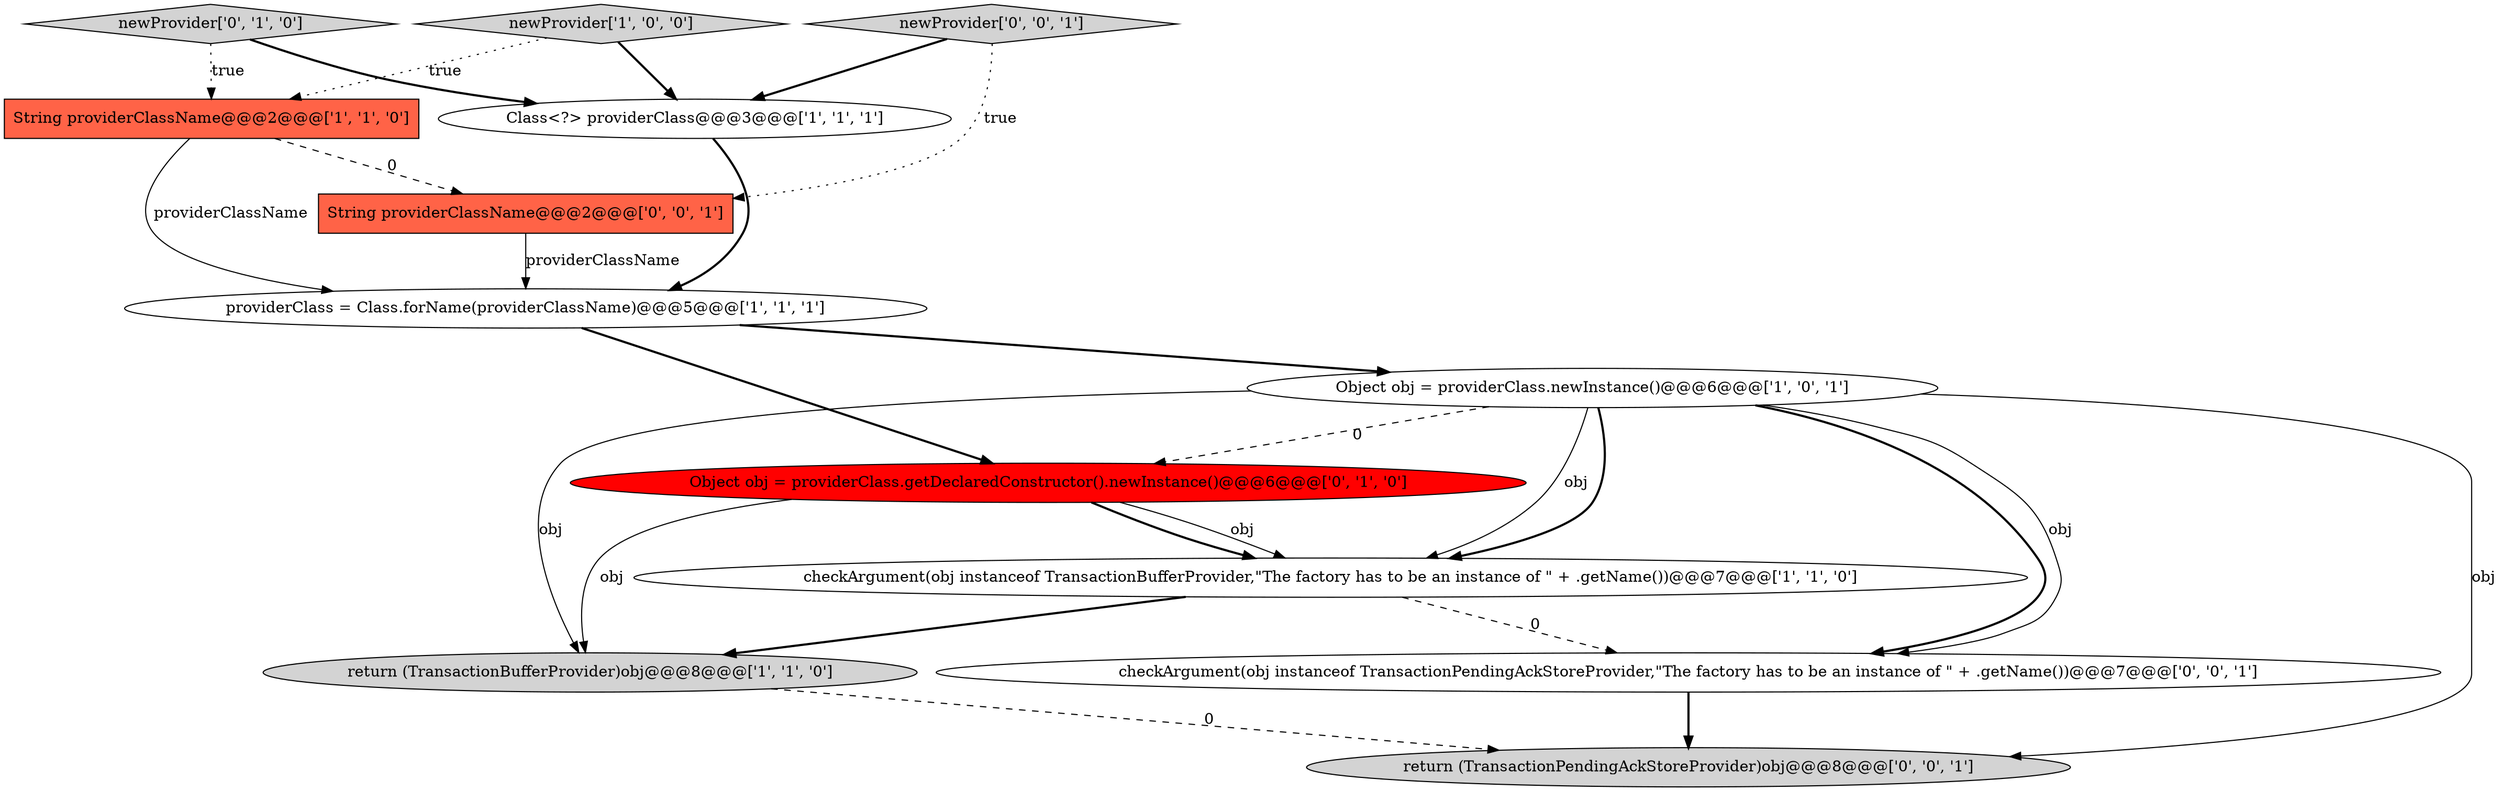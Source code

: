 digraph {
1 [style = filled, label = "providerClass = Class.forName(providerClassName)@@@5@@@['1', '1', '1']", fillcolor = white, shape = ellipse image = "AAA0AAABBB1BBB"];
8 [style = filled, label = "Object obj = providerClass.getDeclaredConstructor().newInstance()@@@6@@@['0', '1', '0']", fillcolor = red, shape = ellipse image = "AAA1AAABBB2BBB"];
4 [style = filled, label = "Object obj = providerClass.newInstance()@@@6@@@['1', '0', '1']", fillcolor = white, shape = ellipse image = "AAA0AAABBB1BBB"];
6 [style = filled, label = "String providerClassName@@@2@@@['1', '1', '0']", fillcolor = tomato, shape = box image = "AAA0AAABBB1BBB"];
12 [style = filled, label = "String providerClassName@@@2@@@['0', '0', '1']", fillcolor = tomato, shape = box image = "AAA0AAABBB3BBB"];
7 [style = filled, label = "newProvider['0', '1', '0']", fillcolor = lightgray, shape = diamond image = "AAA0AAABBB2BBB"];
0 [style = filled, label = "newProvider['1', '0', '0']", fillcolor = lightgray, shape = diamond image = "AAA0AAABBB1BBB"];
9 [style = filled, label = "newProvider['0', '0', '1']", fillcolor = lightgray, shape = diamond image = "AAA0AAABBB3BBB"];
11 [style = filled, label = "return (TransactionPendingAckStoreProvider)obj@@@8@@@['0', '0', '1']", fillcolor = lightgray, shape = ellipse image = "AAA0AAABBB3BBB"];
5 [style = filled, label = "return (TransactionBufferProvider)obj@@@8@@@['1', '1', '0']", fillcolor = lightgray, shape = ellipse image = "AAA0AAABBB1BBB"];
10 [style = filled, label = "checkArgument(obj instanceof TransactionPendingAckStoreProvider,\"The factory has to be an instance of \" + .getName())@@@7@@@['0', '0', '1']", fillcolor = white, shape = ellipse image = "AAA0AAABBB3BBB"];
3 [style = filled, label = "Class<?> providerClass@@@3@@@['1', '1', '1']", fillcolor = white, shape = ellipse image = "AAA0AAABBB1BBB"];
2 [style = filled, label = "checkArgument(obj instanceof TransactionBufferProvider,\"The factory has to be an instance of \" + .getName())@@@7@@@['1', '1', '0']", fillcolor = white, shape = ellipse image = "AAA0AAABBB1BBB"];
4->2 [style = solid, label="obj"];
0->3 [style = bold, label=""];
4->10 [style = bold, label=""];
7->6 [style = dotted, label="true"];
1->4 [style = bold, label=""];
9->12 [style = dotted, label="true"];
1->8 [style = bold, label=""];
3->1 [style = bold, label=""];
8->5 [style = solid, label="obj"];
4->2 [style = bold, label=""];
6->1 [style = solid, label="providerClassName"];
0->6 [style = dotted, label="true"];
7->3 [style = bold, label=""];
2->10 [style = dashed, label="0"];
6->12 [style = dashed, label="0"];
8->2 [style = solid, label="obj"];
4->5 [style = solid, label="obj"];
8->2 [style = bold, label=""];
5->11 [style = dashed, label="0"];
12->1 [style = solid, label="providerClassName"];
4->10 [style = solid, label="obj"];
4->8 [style = dashed, label="0"];
9->3 [style = bold, label=""];
4->11 [style = solid, label="obj"];
2->5 [style = bold, label=""];
10->11 [style = bold, label=""];
}
